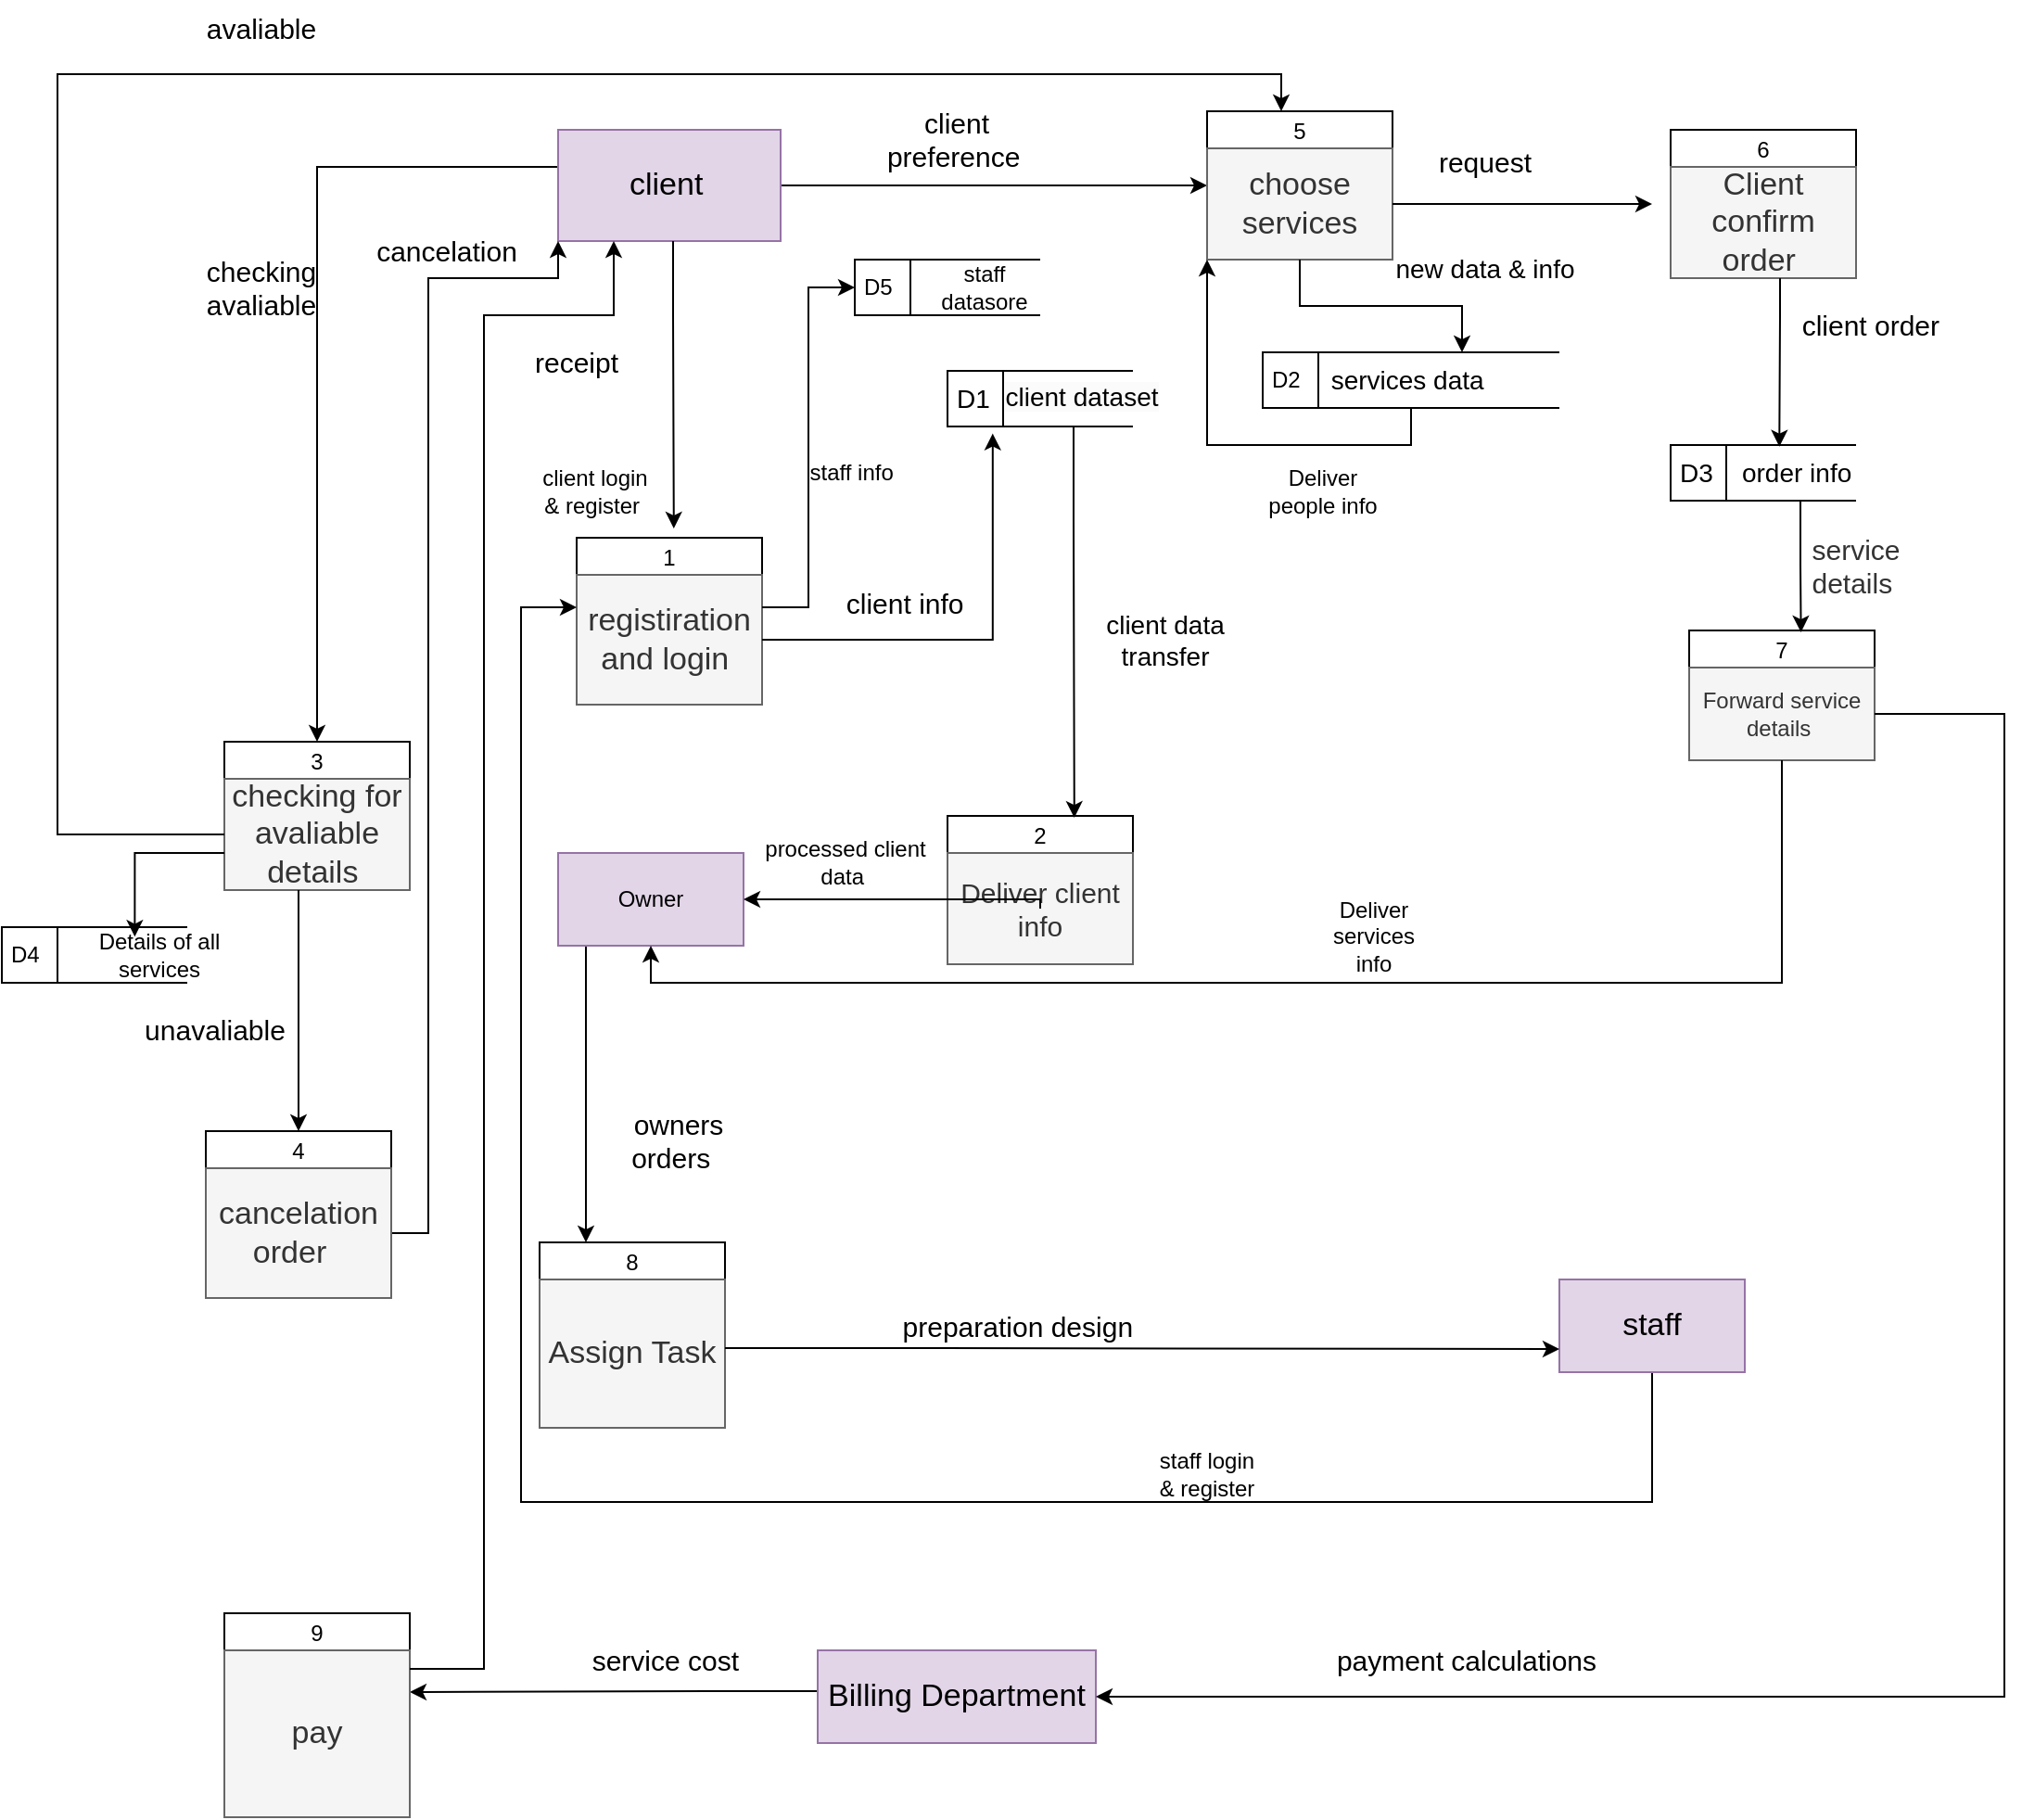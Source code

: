 <mxfile version="25.0.3" pages="2">
  <diagram name="Page-1" id="lPDqmn4E8zrp6IXd1ouG">
    <mxGraphModel dx="1909" dy="2113" grid="1" gridSize="10" guides="1" tooltips="1" connect="1" arrows="1" fold="1" page="1" pageScale="1" pageWidth="850" pageHeight="1100" math="0" shadow="0">
      <root>
        <mxCell id="0" />
        <mxCell id="1" parent="0" />
        <mxCell id="pLklD0VYTTt3TwNyVCAp-13" style="edgeStyle=orthogonalEdgeStyle;rounded=0;orthogonalLoop=1;jettySize=auto;html=1;entryX=0;entryY=0.5;entryDx=0;entryDy=0;" parent="1" source="9U5tsQHyDkLq-hxC4wLl-1" target="pLklD0VYTTt3TwNyVCAp-10" edge="1">
          <mxGeometry relative="1" as="geometry" />
        </mxCell>
        <mxCell id="pLklD0VYTTt3TwNyVCAp-58" style="edgeStyle=orthogonalEdgeStyle;rounded=0;orthogonalLoop=1;jettySize=auto;html=1;entryX=0.5;entryY=0;entryDx=0;entryDy=0;" parent="1" source="9U5tsQHyDkLq-hxC4wLl-1" target="pLklD0VYTTt3TwNyVCAp-56" edge="1">
          <mxGeometry relative="1" as="geometry">
            <Array as="points">
              <mxPoint x="180" y="70" />
            </Array>
          </mxGeometry>
        </mxCell>
        <mxCell id="9U5tsQHyDkLq-hxC4wLl-1" value="&lt;font style=&quot;font-size: 17px;&quot;&gt;client&lt;/font&gt;&amp;nbsp;" style="rounded=0;whiteSpace=wrap;html=1;fillColor=#e1d5e7;strokeColor=#9673a6;" parent="1" vertex="1">
          <mxGeometry x="310" y="50" width="120" height="60" as="geometry" />
        </mxCell>
        <mxCell id="9U5tsQHyDkLq-hxC4wLl-4" style="edgeStyle=orthogonalEdgeStyle;rounded=0;orthogonalLoop=1;jettySize=auto;html=1;entryX=0.624;entryY=0.071;entryDx=0;entryDy=0;entryPerimeter=0;" parent="1" source="9U5tsQHyDkLq-hxC4wLl-1" edge="1">
          <mxGeometry relative="1" as="geometry">
            <mxPoint x="372.4" y="264.97" as="targetPoint" />
            <Array as="points">
              <mxPoint x="372" y="150" />
              <mxPoint x="372" y="150" />
            </Array>
          </mxGeometry>
        </mxCell>
        <mxCell id="9U5tsQHyDkLq-hxC4wLl-8" value="&lt;span style=&quot;font-size: 15px;&quot;&gt;&amp;nbsp;client info&lt;/span&gt;" style="text;html=1;align=center;verticalAlign=middle;whiteSpace=wrap;rounded=0;" parent="1" vertex="1">
          <mxGeometry x="460" y="290" width="70" height="30" as="geometry" />
        </mxCell>
        <mxCell id="9U5tsQHyDkLq-hxC4wLl-9" value="1" style="swimlane;fontStyle=0;childLayout=stackLayout;horizontal=1;startSize=20;fillColor=#ffffff;horizontalStack=0;resizeParent=1;resizeParentMax=0;resizeLast=0;collapsible=0;marginBottom=0;swimlaneFillColor=#ffffff;" parent="1" vertex="1">
          <mxGeometry x="320" y="270" width="100" height="90" as="geometry" />
        </mxCell>
        <mxCell id="9U5tsQHyDkLq-hxC4wLl-10" value="&lt;span style=&quot;font-size: 17px;&quot;&gt;registiration and login&amp;nbsp;&lt;/span&gt;" style="text;html=1;align=center;verticalAlign=middle;whiteSpace=wrap;rounded=0;fillColor=#f5f5f5;fontColor=#333333;strokeColor=#666666;" parent="9U5tsQHyDkLq-hxC4wLl-9" vertex="1">
          <mxGeometry y="20" width="100" height="70" as="geometry" />
        </mxCell>
        <mxCell id="9U5tsQHyDkLq-hxC4wLl-11" value="2" style="swimlane;fontStyle=0;childLayout=stackLayout;horizontal=1;startSize=20;fillColor=#ffffff;horizontalStack=0;resizeParent=1;resizeParentMax=0;resizeLast=0;collapsible=0;marginBottom=0;swimlaneFillColor=#ffffff;" parent="1" vertex="1">
          <mxGeometry x="520" y="420" width="100" height="80" as="geometry" />
        </mxCell>
        <mxCell id="lFRzjSEHLks9n0ZL0WhE-5" value="&lt;span style=&quot;font-size: 15px;&quot;&gt;Deliver client info&lt;/span&gt;" style="text;html=1;align=center;verticalAlign=middle;whiteSpace=wrap;rounded=0;fillColor=#f5f5f5;fontColor=#333333;strokeColor=#666666;" parent="9U5tsQHyDkLq-hxC4wLl-11" vertex="1">
          <mxGeometry y="20" width="100" height="60" as="geometry" />
        </mxCell>
        <mxCell id="pLklD0VYTTt3TwNyVCAp-2" value="&lt;font style=&quot;font-size: 14px;&quot;&gt;client data transfer&lt;/font&gt;" style="text;html=1;align=center;verticalAlign=middle;whiteSpace=wrap;rounded=0;" parent="1" vertex="1">
          <mxGeometry x="590" y="310" width="95" height="30" as="geometry" />
        </mxCell>
        <mxCell id="pLklD0VYTTt3TwNyVCAp-3" value="&lt;font style=&quot;font-size: 14px;&quot;&gt;D1&lt;/font&gt;" style="html=1;dashed=0;whiteSpace=wrap;shape=mxgraph.dfd.dataStoreID;align=left;spacingLeft=3;points=[[0,0],[0.5,0],[1,0],[0,0.5],[1,0.5],[0,1],[0.5,1],[1,1]];" parent="1" vertex="1">
          <mxGeometry x="520" y="180" width="100" height="30" as="geometry" />
        </mxCell>
        <mxCell id="pLklD0VYTTt3TwNyVCAp-4" value="&lt;font style=&quot;font-size: 14px;&quot;&gt;&lt;br&gt;&lt;span style=&quot;color: rgb(0, 0, 0); font-family: Helvetica; font-style: normal; font-variant-ligatures: normal; font-variant-caps: normal; font-weight: 400; letter-spacing: normal; orphans: 2; text-align: center; text-indent: 0px; text-transform: none; widows: 2; word-spacing: 0px; -webkit-text-stroke-width: 0px; white-space: normal; background-color: rgb(251, 251, 251); text-decoration-thickness: initial; text-decoration-style: initial; text-decoration-color: initial; float: none; display: inline !important;&quot;&gt;client dataset&lt;/span&gt;&lt;br&gt;&lt;/font&gt;" style="text;html=1;align=center;verticalAlign=middle;whiteSpace=wrap;rounded=0;" parent="1" vertex="1">
          <mxGeometry x="540" y="170" width="105" height="30" as="geometry" />
        </mxCell>
        <mxCell id="pLklD0VYTTt3TwNyVCAp-5" style="edgeStyle=orthogonalEdgeStyle;rounded=0;orthogonalLoop=1;jettySize=auto;html=1;entryX=0.244;entryY=1.127;entryDx=0;entryDy=0;entryPerimeter=0;" parent="1" source="9U5tsQHyDkLq-hxC4wLl-10" target="pLklD0VYTTt3TwNyVCAp-3" edge="1">
          <mxGeometry relative="1" as="geometry" />
        </mxCell>
        <mxCell id="pLklD0VYTTt3TwNyVCAp-6" style="edgeStyle=orthogonalEdgeStyle;rounded=0;orthogonalLoop=1;jettySize=auto;html=1;entryX=0.684;entryY=0.013;entryDx=0;entryDy=0;entryPerimeter=0;" parent="1" target="9U5tsQHyDkLq-hxC4wLl-11" edge="1">
          <mxGeometry relative="1" as="geometry">
            <mxPoint x="588" y="210" as="sourcePoint" />
            <Array as="points">
              <mxPoint x="588" y="260" />
              <mxPoint x="588" y="260" />
            </Array>
          </mxGeometry>
        </mxCell>
        <mxCell id="pLklD0VYTTt3TwNyVCAp-38" style="edgeStyle=orthogonalEdgeStyle;rounded=0;orthogonalLoop=1;jettySize=auto;html=1;entryX=0.25;entryY=0;entryDx=0;entryDy=0;" parent="1" source="pLklD0VYTTt3TwNyVCAp-7" target="pLklD0VYTTt3TwNyVCAp-35" edge="1">
          <mxGeometry relative="1" as="geometry">
            <Array as="points">
              <mxPoint x="325" y="530" />
              <mxPoint x="325" y="530" />
            </Array>
          </mxGeometry>
        </mxCell>
        <mxCell id="pLklD0VYTTt3TwNyVCAp-7" value="Owner" style="html=1;dashed=0;whiteSpace=wrap;fillColor=#e1d5e7;strokeColor=#9673a6;" parent="1" vertex="1">
          <mxGeometry x="310" y="440" width="100" height="50" as="geometry" />
        </mxCell>
        <mxCell id="pLklD0VYTTt3TwNyVCAp-8" style="edgeStyle=orthogonalEdgeStyle;rounded=0;orthogonalLoop=1;jettySize=auto;html=1;entryX=1;entryY=0.5;entryDx=0;entryDy=0;" parent="1" target="pLklD0VYTTt3TwNyVCAp-7" edge="1">
          <mxGeometry relative="1" as="geometry">
            <Array as="points">
              <mxPoint x="500" y="465" />
              <mxPoint x="500" y="465" />
            </Array>
            <mxPoint x="570" y="470" as="sourcePoint" />
          </mxGeometry>
        </mxCell>
        <mxCell id="pLklD0VYTTt3TwNyVCAp-9" value="processed client data&amp;nbsp;" style="text;html=1;align=center;verticalAlign=middle;whiteSpace=wrap;rounded=0;" parent="1" vertex="1">
          <mxGeometry x="420" y="430" width="90" height="30" as="geometry" />
        </mxCell>
        <mxCell id="pLklD0VYTTt3TwNyVCAp-10" value="5" style="swimlane;fontStyle=0;childLayout=stackLayout;horizontal=1;startSize=20;horizontalStack=0;resizeParent=1;resizeParentMax=0;resizeLast=0;collapsible=0;marginBottom=0;swimlaneFillColor=#ffffff;" parent="1" vertex="1">
          <mxGeometry x="660" y="40" width="100" height="80" as="geometry" />
        </mxCell>
        <mxCell id="pLklD0VYTTt3TwNyVCAp-11" value="&lt;span style=&quot;font-size: 17px;&quot;&gt;choose services&lt;/span&gt;" style="text;html=1;align=center;verticalAlign=middle;whiteSpace=wrap;rounded=0;fillColor=#f5f5f5;fontColor=#333333;strokeColor=#666666;" parent="pLklD0VYTTt3TwNyVCAp-10" vertex="1">
          <mxGeometry y="20" width="100" height="60" as="geometry" />
        </mxCell>
        <mxCell id="pLklD0VYTTt3TwNyVCAp-14" value="&lt;font style=&quot;font-size: 15px;&quot;&gt;client preference&lt;/font&gt;&amp;nbsp;" style="text;html=1;align=center;verticalAlign=middle;whiteSpace=wrap;rounded=0;" parent="1" vertex="1">
          <mxGeometry x="495" y="40" width="60" height="30" as="geometry" />
        </mxCell>
        <mxCell id="pLklD0VYTTt3TwNyVCAp-17" style="edgeStyle=orthogonalEdgeStyle;rounded=0;orthogonalLoop=1;jettySize=auto;html=1;" parent="1" source="pLklD0VYTTt3TwNyVCAp-11" edge="1">
          <mxGeometry relative="1" as="geometry">
            <mxPoint x="900" y="90" as="targetPoint" />
          </mxGeometry>
        </mxCell>
        <mxCell id="pLklD0VYTTt3TwNyVCAp-19" value="&lt;font style=&quot;font-size: 15px;&quot;&gt;request&lt;/font&gt;&lt;div&gt;&lt;br&gt;&lt;/div&gt;" style="text;html=1;align=center;verticalAlign=middle;whiteSpace=wrap;rounded=0;" parent="1" vertex="1">
          <mxGeometry x="780" y="60" width="60" height="30" as="geometry" />
        </mxCell>
        <mxCell id="pLklD0VYTTt3TwNyVCAp-21" value="6" style="swimlane;fontStyle=0;childLayout=stackLayout;horizontal=1;startSize=20;horizontalStack=0;resizeParent=1;resizeParentMax=0;resizeLast=0;collapsible=0;marginBottom=0;swimlaneFillColor=#ffffff;" parent="1" vertex="1">
          <mxGeometry x="910" y="50" width="100" height="80" as="geometry" />
        </mxCell>
        <mxCell id="pLklD0VYTTt3TwNyVCAp-22" value="&lt;font style=&quot;font-size: 17px;&quot;&gt;Client confirm order&amp;nbsp;&lt;/font&gt;" style="text;html=1;align=center;verticalAlign=middle;whiteSpace=wrap;rounded=0;fillColor=#f5f5f5;fontColor=#333333;strokeColor=#666666;" parent="pLklD0VYTTt3TwNyVCAp-21" vertex="1">
          <mxGeometry y="20" width="100" height="60" as="geometry" />
        </mxCell>
        <mxCell id="pLklD0VYTTt3TwNyVCAp-23" value="&lt;font style=&quot;font-size: 14px;&quot;&gt;D3&amp;nbsp;&lt;/font&gt;" style="html=1;dashed=0;whiteSpace=wrap;shape=mxgraph.dfd.dataStoreID;align=left;spacingLeft=3;points=[[0,0],[0.5,0],[1,0],[0,0.5],[1,0.5],[0,1],[0.5,1],[1,1]];" parent="1" vertex="1">
          <mxGeometry x="910" y="220" width="100" height="30" as="geometry" />
        </mxCell>
        <mxCell id="pLklD0VYTTt3TwNyVCAp-24" value="&lt;font style=&quot;font-size: 14px;&quot;&gt;order info&amp;nbsp;&lt;/font&gt;" style="text;html=1;align=center;verticalAlign=middle;whiteSpace=wrap;rounded=0;" parent="1" vertex="1">
          <mxGeometry x="940" y="220" width="80" height="30" as="geometry" />
        </mxCell>
        <mxCell id="pLklD0VYTTt3TwNyVCAp-26" value="&lt;font style=&quot;font-size: 15px;&quot;&gt;client order&amp;nbsp;&lt;/font&gt;" style="text;html=1;align=center;verticalAlign=middle;whiteSpace=wrap;rounded=0;" parent="1" vertex="1">
          <mxGeometry x="970" y="140" width="100" height="30" as="geometry" />
        </mxCell>
        <mxCell id="pLklD0VYTTt3TwNyVCAp-27" style="edgeStyle=orthogonalEdgeStyle;rounded=0;orthogonalLoop=1;jettySize=auto;html=1;entryX=0.358;entryY=0.029;entryDx=0;entryDy=0;entryPerimeter=0;" parent="1" source="pLklD0VYTTt3TwNyVCAp-22" target="pLklD0VYTTt3TwNyVCAp-24" edge="1">
          <mxGeometry relative="1" as="geometry">
            <Array as="points">
              <mxPoint x="969" y="150" />
              <mxPoint x="969" y="150" />
            </Array>
          </mxGeometry>
        </mxCell>
        <mxCell id="pLklD0VYTTt3TwNyVCAp-28" value="&lt;span style=&quot;color: rgb(51, 51, 51);&quot;&gt;&lt;font style=&quot;font-size: 15px;&quot;&gt;service details&amp;nbsp;&lt;/font&gt;&lt;/span&gt;" style="text;html=1;align=center;verticalAlign=middle;whiteSpace=wrap;rounded=0;" parent="1" vertex="1">
          <mxGeometry x="980" y="270" width="60" height="30" as="geometry" />
        </mxCell>
        <mxCell id="pLklD0VYTTt3TwNyVCAp-29" value="7" style="swimlane;fontStyle=0;childLayout=stackLayout;horizontal=1;startSize=20;fillColor=#ffffff;horizontalStack=0;resizeParent=1;resizeParentMax=0;resizeLast=0;collapsible=0;marginBottom=0;swimlaneFillColor=#ffffff;" parent="1" vertex="1">
          <mxGeometry x="920" y="320" width="100" height="70" as="geometry" />
        </mxCell>
        <mxCell id="pLklD0VYTTt3TwNyVCAp-30" value="Forward service details&amp;nbsp;" style="text;html=1;align=center;verticalAlign=middle;whiteSpace=wrap;rounded=0;fillColor=#f5f5f5;fontColor=#333333;strokeColor=#666666;" parent="pLklD0VYTTt3TwNyVCAp-29" vertex="1">
          <mxGeometry y="20" width="100" height="50" as="geometry" />
        </mxCell>
        <mxCell id="pLklD0VYTTt3TwNyVCAp-31" style="edgeStyle=orthogonalEdgeStyle;rounded=0;orthogonalLoop=1;jettySize=auto;html=1;entryX=0.603;entryY=0.014;entryDx=0;entryDy=0;entryPerimeter=0;" parent="1" source="pLklD0VYTTt3TwNyVCAp-24" target="pLklD0VYTTt3TwNyVCAp-29" edge="1">
          <mxGeometry relative="1" as="geometry" />
        </mxCell>
        <mxCell id="pLklD0VYTTt3TwNyVCAp-33" style="edgeStyle=orthogonalEdgeStyle;rounded=0;orthogonalLoop=1;jettySize=auto;html=1;entryX=0.5;entryY=1;entryDx=0;entryDy=0;" parent="1" source="pLklD0VYTTt3TwNyVCAp-30" target="pLklD0VYTTt3TwNyVCAp-7" edge="1">
          <mxGeometry relative="1" as="geometry">
            <Array as="points">
              <mxPoint x="970" y="510" />
              <mxPoint x="360" y="510" />
            </Array>
          </mxGeometry>
        </mxCell>
        <mxCell id="pLklD0VYTTt3TwNyVCAp-35" value="8" style="swimlane;fontStyle=0;childLayout=stackLayout;horizontal=1;startSize=20;fillColor=#ffffff;horizontalStack=0;resizeParent=1;resizeParentMax=0;resizeLast=0;collapsible=0;marginBottom=0;swimlaneFillColor=#ffffff;" parent="1" vertex="1">
          <mxGeometry x="300" y="650" width="100" height="100" as="geometry" />
        </mxCell>
        <mxCell id="pLklD0VYTTt3TwNyVCAp-36" value="&lt;span style=&quot;font-size: 17px;&quot;&gt;Assign Task&lt;/span&gt;" style="text;html=1;align=center;verticalAlign=middle;whiteSpace=wrap;rounded=0;fillColor=#f5f5f5;fontColor=#333333;strokeColor=#666666;" parent="pLklD0VYTTt3TwNyVCAp-35" vertex="1">
          <mxGeometry y="20" width="100" height="80" as="geometry" />
        </mxCell>
        <mxCell id="pLklD0VYTTt3TwNyVCAp-39" value="&lt;font style=&quot;font-size: 15px;&quot;&gt;owners orders&amp;nbsp;&amp;nbsp;&lt;/font&gt;" style="text;html=1;align=center;verticalAlign=middle;whiteSpace=wrap;rounded=0;" parent="1" vertex="1">
          <mxGeometry x="330" y="580" width="90" height="30" as="geometry" />
        </mxCell>
        <mxCell id="eq0-81VJL7edzaEcx1R9-8" style="edgeStyle=orthogonalEdgeStyle;rounded=0;orthogonalLoop=1;jettySize=auto;html=1;entryX=0;entryY=0.25;entryDx=0;entryDy=0;" parent="1" source="pLklD0VYTTt3TwNyVCAp-40" target="9U5tsQHyDkLq-hxC4wLl-10" edge="1">
          <mxGeometry relative="1" as="geometry">
            <Array as="points">
              <mxPoint x="900" y="790" />
              <mxPoint x="290" y="790" />
              <mxPoint x="290" y="308" />
            </Array>
          </mxGeometry>
        </mxCell>
        <mxCell id="pLklD0VYTTt3TwNyVCAp-40" value="&lt;font style=&quot;font-size: 17px;&quot;&gt;staff&lt;/font&gt;" style="html=1;dashed=0;whiteSpace=wrap;fillColor=#e1d5e7;strokeColor=#9673a6;" parent="1" vertex="1">
          <mxGeometry x="850" y="670" width="100" height="50" as="geometry" />
        </mxCell>
        <mxCell id="pLklD0VYTTt3TwNyVCAp-43" style="edgeStyle=orthogonalEdgeStyle;rounded=0;orthogonalLoop=1;jettySize=auto;html=1;entryX=0;entryY=0.75;entryDx=0;entryDy=0;" parent="1" source="pLklD0VYTTt3TwNyVCAp-36" target="pLklD0VYTTt3TwNyVCAp-40" edge="1">
          <mxGeometry relative="1" as="geometry">
            <Array as="points">
              <mxPoint x="510" y="707" />
              <mxPoint x="510" y="707" />
            </Array>
          </mxGeometry>
        </mxCell>
        <mxCell id="pLklD0VYTTt3TwNyVCAp-44" value="&lt;font style=&quot;font-size: 15px;&quot;&gt;preparation design&amp;nbsp;&lt;/font&gt;" style="text;html=1;align=center;verticalAlign=middle;whiteSpace=wrap;rounded=0;" parent="1" vertex="1">
          <mxGeometry x="490" y="680" width="140" height="30" as="geometry" />
        </mxCell>
        <mxCell id="pLklD0VYTTt3TwNyVCAp-50" style="edgeStyle=orthogonalEdgeStyle;rounded=0;orthogonalLoop=1;jettySize=auto;html=1;entryX=1;entryY=0.25;entryDx=0;entryDy=0;" parent="1" source="pLklD0VYTTt3TwNyVCAp-45" target="pLklD0VYTTt3TwNyVCAp-49" edge="1">
          <mxGeometry relative="1" as="geometry">
            <Array as="points">
              <mxPoint x="400" y="892" />
              <mxPoint x="400" y="892" />
            </Array>
          </mxGeometry>
        </mxCell>
        <mxCell id="pLklD0VYTTt3TwNyVCAp-45" value="&lt;span style=&quot;font-size: 17px;&quot;&gt;Billing Department&lt;/span&gt;" style="html=1;dashed=0;whiteSpace=wrap;fillColor=#e1d5e7;strokeColor=#9673a6;" parent="1" vertex="1">
          <mxGeometry x="450" y="870" width="150" height="50" as="geometry" />
        </mxCell>
        <mxCell id="pLklD0VYTTt3TwNyVCAp-46" style="edgeStyle=orthogonalEdgeStyle;rounded=0;orthogonalLoop=1;jettySize=auto;html=1;entryX=1;entryY=0.5;entryDx=0;entryDy=0;" parent="1" source="pLklD0VYTTt3TwNyVCAp-30" target="pLklD0VYTTt3TwNyVCAp-45" edge="1">
          <mxGeometry relative="1" as="geometry">
            <Array as="points">
              <mxPoint x="1090" y="365" />
              <mxPoint x="1090" y="895" />
            </Array>
          </mxGeometry>
        </mxCell>
        <mxCell id="pLklD0VYTTt3TwNyVCAp-47" value="&lt;font style=&quot;font-size: 15px;&quot;&gt;payment calculations&lt;/font&gt;" style="text;html=1;align=center;verticalAlign=middle;whiteSpace=wrap;rounded=0;" parent="1" vertex="1">
          <mxGeometry x="720" y="860" width="160" height="30" as="geometry" />
        </mxCell>
        <mxCell id="pLklD0VYTTt3TwNyVCAp-48" value="9" style="swimlane;fontStyle=0;childLayout=stackLayout;horizontal=1;startSize=20;fillColor=#ffffff;horizontalStack=0;resizeParent=1;resizeParentMax=0;resizeLast=0;collapsible=0;marginBottom=0;swimlaneFillColor=#ffffff;" parent="1" vertex="1">
          <mxGeometry x="130" y="850" width="100" height="110" as="geometry" />
        </mxCell>
        <mxCell id="pLklD0VYTTt3TwNyVCAp-49" value="&lt;span style=&quot;font-size: 17px;&quot;&gt;pay&lt;/span&gt;" style="text;html=1;align=center;verticalAlign=middle;whiteSpace=wrap;rounded=0;fillColor=#f5f5f5;fontColor=#333333;strokeColor=#666666;" parent="pLklD0VYTTt3TwNyVCAp-48" vertex="1">
          <mxGeometry y="20" width="100" height="90" as="geometry" />
        </mxCell>
        <mxCell id="pLklD0VYTTt3TwNyVCAp-53" value="&lt;font style=&quot;font-size: 15px;&quot;&gt;service cost&amp;nbsp;&lt;/font&gt;" style="text;html=1;align=center;verticalAlign=middle;whiteSpace=wrap;rounded=0;" parent="1" vertex="1">
          <mxGeometry x="315" y="860" width="110" height="30" as="geometry" />
        </mxCell>
        <mxCell id="pLklD0VYTTt3TwNyVCAp-55" value="&lt;font style=&quot;font-size: 15px;&quot;&gt;receipt&lt;/font&gt;" style="text;html=1;align=center;verticalAlign=middle;whiteSpace=wrap;rounded=0;" parent="1" vertex="1">
          <mxGeometry x="290" y="160" width="60" height="30" as="geometry" />
        </mxCell>
        <mxCell id="pLklD0VYTTt3TwNyVCAp-63" style="edgeStyle=orthogonalEdgeStyle;rounded=0;orthogonalLoop=1;jettySize=auto;html=1;entryX=0;entryY=1;entryDx=0;entryDy=0;exitX=1;exitY=0.5;exitDx=0;exitDy=0;" parent="1" source="pLklD0VYTTt3TwNyVCAp-61" target="9U5tsQHyDkLq-hxC4wLl-1" edge="1">
          <mxGeometry relative="1" as="geometry">
            <mxPoint x="250" y="560" as="sourcePoint" />
            <Array as="points">
              <mxPoint x="240" y="645" />
              <mxPoint x="240" y="130" />
              <mxPoint x="310" y="130" />
            </Array>
          </mxGeometry>
        </mxCell>
        <mxCell id="pLklD0VYTTt3TwNyVCAp-56" value="3" style="swimlane;fontStyle=0;childLayout=stackLayout;horizontal=1;startSize=20;fillColor=#ffffff;horizontalStack=0;resizeParent=1;resizeParentMax=0;resizeLast=0;collapsible=0;marginBottom=0;swimlaneFillColor=#ffffff;" parent="1" vertex="1">
          <mxGeometry x="130" y="380" width="100" height="80" as="geometry" />
        </mxCell>
        <mxCell id="pLklD0VYTTt3TwNyVCAp-57" value="&lt;span style=&quot;font-size: 17px;&quot;&gt;checking for avaliable details&amp;nbsp;&lt;/span&gt;" style="text;html=1;align=center;verticalAlign=middle;whiteSpace=wrap;rounded=0;fillColor=#f5f5f5;strokeColor=#666666;fontColor=#333333;" parent="pLklD0VYTTt3TwNyVCAp-56" vertex="1">
          <mxGeometry y="20" width="100" height="60" as="geometry" />
        </mxCell>
        <mxCell id="pLklD0VYTTt3TwNyVCAp-59" value="&lt;font style=&quot;font-size: 15px;&quot;&gt;checking avaliable&lt;/font&gt;" style="text;html=1;align=center;verticalAlign=middle;whiteSpace=wrap;rounded=0;" parent="1" vertex="1">
          <mxGeometry x="95" y="120" width="110" height="30" as="geometry" />
        </mxCell>
        <mxCell id="pLklD0VYTTt3TwNyVCAp-60" value="4" style="swimlane;fontStyle=0;childLayout=stackLayout;horizontal=1;startSize=20;fillColor=#ffffff;horizontalStack=0;resizeParent=1;resizeParentMax=0;resizeLast=0;collapsible=0;marginBottom=0;swimlaneFillColor=#ffffff;" parent="1" vertex="1">
          <mxGeometry x="120" y="590" width="100" height="90" as="geometry" />
        </mxCell>
        <mxCell id="pLklD0VYTTt3TwNyVCAp-61" value="&lt;font style=&quot;font-size: 17px;&quot;&gt;cancelation order&amp;nbsp;&amp;nbsp;&lt;/font&gt;" style="text;html=1;align=center;verticalAlign=middle;whiteSpace=wrap;rounded=0;fillColor=#f5f5f5;fontColor=#333333;strokeColor=#666666;" parent="pLklD0VYTTt3TwNyVCAp-60" vertex="1">
          <mxGeometry y="20" width="100" height="70" as="geometry" />
        </mxCell>
        <mxCell id="pLklD0VYTTt3TwNyVCAp-64" value="&lt;font style=&quot;font-size: 15px;&quot;&gt;cancelation&lt;/font&gt;" style="text;html=1;align=center;verticalAlign=middle;whiteSpace=wrap;rounded=0;" parent="1" vertex="1">
          <mxGeometry x="220" y="100" width="60" height="30" as="geometry" />
        </mxCell>
        <mxCell id="pLklD0VYTTt3TwNyVCAp-65" style="edgeStyle=orthogonalEdgeStyle;rounded=0;orthogonalLoop=1;jettySize=auto;html=1;entryX=0.5;entryY=0;entryDx=0;entryDy=0;" parent="1" source="pLklD0VYTTt3TwNyVCAp-57" target="pLklD0VYTTt3TwNyVCAp-60" edge="1">
          <mxGeometry relative="1" as="geometry">
            <Array as="points">
              <mxPoint x="170" y="500" />
              <mxPoint x="170" y="500" />
            </Array>
          </mxGeometry>
        </mxCell>
        <mxCell id="pLklD0VYTTt3TwNyVCAp-66" value="&lt;span style=&quot;font-size: 15px;&quot;&gt;unavaliable&lt;/span&gt;" style="text;html=1;align=center;verticalAlign=middle;whiteSpace=wrap;rounded=0;" parent="1" vertex="1">
          <mxGeometry x="95" y="520" width="60" height="30" as="geometry" />
        </mxCell>
        <mxCell id="pLklD0VYTTt3TwNyVCAp-73" value="&lt;span style=&quot;font-size: 15px;&quot;&gt;avaliable&lt;/span&gt;" style="text;html=1;align=center;verticalAlign=middle;whiteSpace=wrap;rounded=0;" parent="1" vertex="1">
          <mxGeometry x="120" y="-20" width="60" height="30" as="geometry" />
        </mxCell>
        <mxCell id="pLklD0VYTTt3TwNyVCAp-74" style="edgeStyle=orthogonalEdgeStyle;rounded=0;orthogonalLoop=1;jettySize=auto;html=1;exitX=0.5;exitY=1;exitDx=0;exitDy=0;" parent="1" source="pLklD0VYTTt3TwNyVCAp-26" target="pLklD0VYTTt3TwNyVCAp-26" edge="1">
          <mxGeometry relative="1" as="geometry" />
        </mxCell>
        <mxCell id="EmQjv2lD-O9PLtsZvGQk-2" value="D2" style="html=1;dashed=0;whiteSpace=wrap;shape=mxgraph.dfd.dataStoreID;align=left;spacingLeft=3;points=[[0,0],[0.5,0],[1,0],[0,0.5],[1,0.5],[0,1],[0.5,1],[1,1]];" parent="1" vertex="1">
          <mxGeometry x="690" y="170" width="160" height="30" as="geometry" />
        </mxCell>
        <mxCell id="EmQjv2lD-O9PLtsZvGQk-9" style="edgeStyle=orthogonalEdgeStyle;rounded=0;orthogonalLoop=1;jettySize=auto;html=1;entryX=0;entryY=1;entryDx=0;entryDy=0;" parent="1" source="EmQjv2lD-O9PLtsZvGQk-3" target="pLklD0VYTTt3TwNyVCAp-11" edge="1">
          <mxGeometry relative="1" as="geometry">
            <Array as="points">
              <mxPoint x="770" y="220" />
              <mxPoint x="660" y="220" />
            </Array>
          </mxGeometry>
        </mxCell>
        <mxCell id="EmQjv2lD-O9PLtsZvGQk-3" value="&lt;span style=&quot;font-size: 14px;&quot;&gt;services data&amp;nbsp;&lt;/span&gt;" style="text;html=1;align=center;verticalAlign=middle;whiteSpace=wrap;rounded=0;" parent="1" vertex="1">
          <mxGeometry x="715" y="170" width="110" height="30" as="geometry" />
        </mxCell>
        <mxCell id="EmQjv2lD-O9PLtsZvGQk-8" style="edgeStyle=orthogonalEdgeStyle;rounded=0;orthogonalLoop=1;jettySize=auto;html=1;entryX=0.75;entryY=0;entryDx=0;entryDy=0;" parent="1" source="pLklD0VYTTt3TwNyVCAp-11" target="EmQjv2lD-O9PLtsZvGQk-3" edge="1">
          <mxGeometry relative="1" as="geometry" />
        </mxCell>
        <mxCell id="EmQjv2lD-O9PLtsZvGQk-11" value="&lt;span style=&quot;font-size: 14px;&quot;&gt;new data &amp;amp; info&lt;/span&gt;" style="text;html=1;align=center;verticalAlign=middle;whiteSpace=wrap;rounded=0;" parent="1" vertex="1">
          <mxGeometry x="760" y="110" width="100" height="30" as="geometry" />
        </mxCell>
        <mxCell id="EmQjv2lD-O9PLtsZvGQk-13" value="&amp;nbsp;" style="text;html=1;align=center;verticalAlign=middle;resizable=0;points=[];autosize=1;strokeColor=none;fillColor=none;" parent="1" vertex="1">
          <mxGeometry x="695" y="230" width="30" height="30" as="geometry" />
        </mxCell>
        <mxCell id="EmQjv2lD-O9PLtsZvGQk-16" value="Deliver people info" style="text;html=1;align=center;verticalAlign=middle;whiteSpace=wrap;rounded=0;" parent="1" vertex="1">
          <mxGeometry x="685" y="230" width="75" height="30" as="geometry" />
        </mxCell>
        <mxCell id="EmQjv2lD-O9PLtsZvGQk-17" value="Deliver services info" style="text;html=1;align=center;verticalAlign=middle;whiteSpace=wrap;rounded=0;" parent="1" vertex="1">
          <mxGeometry x="720" y="470" width="60" height="30" as="geometry" />
        </mxCell>
        <mxCell id="EmQjv2lD-O9PLtsZvGQk-25" style="edgeStyle=orthogonalEdgeStyle;rounded=0;orthogonalLoop=1;jettySize=auto;html=1;entryX=0.25;entryY=1;entryDx=0;entryDy=0;" parent="1" source="pLklD0VYTTt3TwNyVCAp-49" target="9U5tsQHyDkLq-hxC4wLl-1" edge="1">
          <mxGeometry relative="1" as="geometry">
            <Array as="points">
              <mxPoint x="270" y="880" />
              <mxPoint x="270" y="150" />
              <mxPoint x="340" y="150" />
            </Array>
          </mxGeometry>
        </mxCell>
        <mxCell id="EmQjv2lD-O9PLtsZvGQk-27" style="edgeStyle=orthogonalEdgeStyle;rounded=0;orthogonalLoop=1;jettySize=auto;html=1;entryX=0.4;entryY=0;entryDx=0;entryDy=0;entryPerimeter=0;" parent="1" source="pLklD0VYTTt3TwNyVCAp-57" target="pLklD0VYTTt3TwNyVCAp-10" edge="1">
          <mxGeometry relative="1" as="geometry">
            <Array as="points">
              <mxPoint x="40" y="430" />
              <mxPoint x="40" y="20" />
              <mxPoint x="700" y="20" />
            </Array>
          </mxGeometry>
        </mxCell>
        <mxCell id="lFRzjSEHLks9n0ZL0WhE-2" value="D4" style="html=1;dashed=0;whiteSpace=wrap;shape=mxgraph.dfd.dataStoreID;align=left;spacingLeft=3;points=[[0,0],[0.5,0],[1,0],[0,0.5],[1,0.5],[0,1],[0.5,1],[1,1]];" parent="1" vertex="1">
          <mxGeometry x="10" y="480" width="100" height="30" as="geometry" />
        </mxCell>
        <mxCell id="lFRzjSEHLks9n0ZL0WhE-3" value="Details of all services" style="text;html=1;align=center;verticalAlign=middle;whiteSpace=wrap;rounded=0;" parent="1" vertex="1">
          <mxGeometry x="40" y="480" width="110" height="30" as="geometry" />
        </mxCell>
        <mxCell id="lFRzjSEHLks9n0ZL0WhE-4" style="edgeStyle=orthogonalEdgeStyle;rounded=0;orthogonalLoop=1;jettySize=auto;html=1;entryX=0.379;entryY=0.171;entryDx=0;entryDy=0;entryPerimeter=0;" parent="1" source="pLklD0VYTTt3TwNyVCAp-57" target="lFRzjSEHLks9n0ZL0WhE-3" edge="1">
          <mxGeometry relative="1" as="geometry">
            <Array as="points">
              <mxPoint x="82" y="440" />
            </Array>
          </mxGeometry>
        </mxCell>
        <mxCell id="eq0-81VJL7edzaEcx1R9-9" value="staff login &amp;amp; register" style="text;html=1;align=center;verticalAlign=middle;whiteSpace=wrap;rounded=0;" parent="1" vertex="1">
          <mxGeometry x="630" y="760" width="60" height="30" as="geometry" />
        </mxCell>
        <mxCell id="eq0-81VJL7edzaEcx1R9-11" value="D5" style="html=1;dashed=0;whiteSpace=wrap;shape=mxgraph.dfd.dataStoreID;align=left;spacingLeft=3;points=[[0,0],[0.5,0],[1,0],[0,0.5],[1,0.5],[0,1],[0.5,1],[1,1]];" parent="1" vertex="1">
          <mxGeometry x="470" y="120" width="100" height="30" as="geometry" />
        </mxCell>
        <mxCell id="eq0-81VJL7edzaEcx1R9-12" value="staff datasore" style="text;html=1;align=center;verticalAlign=middle;whiteSpace=wrap;rounded=0;" parent="1" vertex="1">
          <mxGeometry x="510" y="120" width="60" height="30" as="geometry" />
        </mxCell>
        <mxCell id="eq0-81VJL7edzaEcx1R9-13" style="edgeStyle=orthogonalEdgeStyle;rounded=0;orthogonalLoop=1;jettySize=auto;html=1;exitX=1;exitY=0.25;exitDx=0;exitDy=0;entryX=0;entryY=0.5;entryDx=0;entryDy=0;" parent="1" source="9U5tsQHyDkLq-hxC4wLl-10" target="eq0-81VJL7edzaEcx1R9-11" edge="1">
          <mxGeometry relative="1" as="geometry" />
        </mxCell>
        <mxCell id="eq0-81VJL7edzaEcx1R9-15" value="client login &amp;amp; register&amp;nbsp;" style="text;html=1;align=center;verticalAlign=middle;whiteSpace=wrap;rounded=0;" parent="1" vertex="1">
          <mxGeometry x="300" y="230" width="60" height="30" as="geometry" />
        </mxCell>
        <mxCell id="eq0-81VJL7edzaEcx1R9-16" value="staff info&amp;nbsp;" style="text;html=1;align=center;verticalAlign=middle;whiteSpace=wrap;rounded=0;" parent="1" vertex="1">
          <mxGeometry x="440" y="220" width="60" height="30" as="geometry" />
        </mxCell>
      </root>
    </mxGraphModel>
  </diagram>
  <diagram id="ZDcN3GuNaYk4CAHkT1DX" name="Page-2">
    <mxGraphModel grid="0" page="0" gridSize="10" guides="1" tooltips="1" connect="1" arrows="1" fold="1" pageScale="1" pageWidth="827" pageHeight="1169" math="0" shadow="0">
      <root>
        <mxCell id="0" />
        <mxCell id="1" parent="0" />
      </root>
    </mxGraphModel>
  </diagram>
</mxfile>

